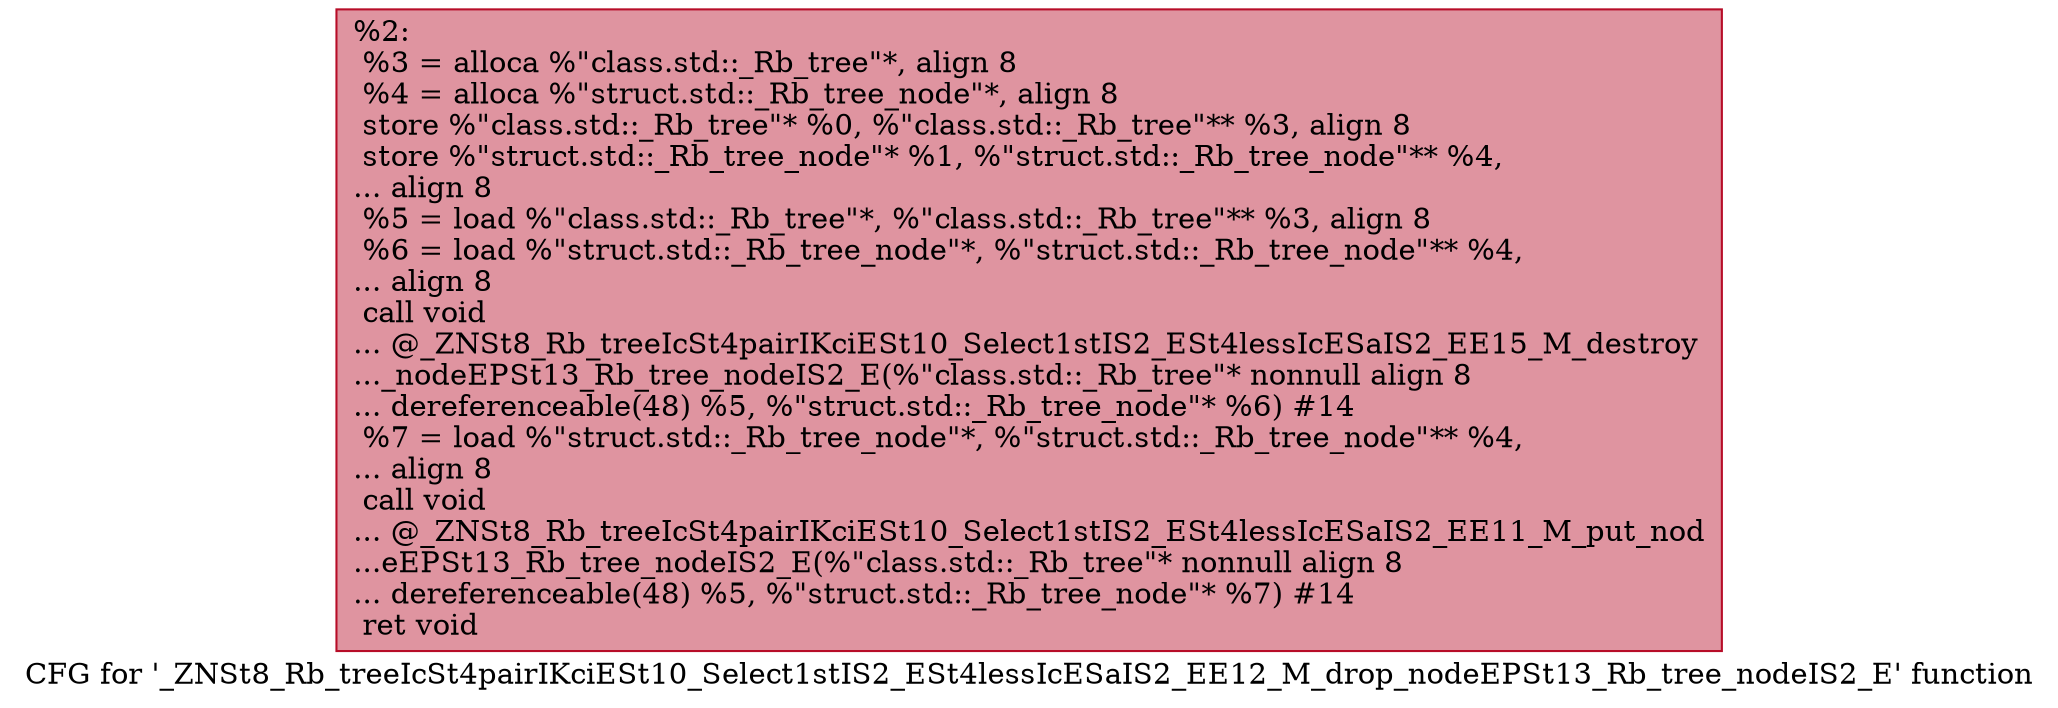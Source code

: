 digraph "CFG for '_ZNSt8_Rb_treeIcSt4pairIKciESt10_Select1stIS2_ESt4lessIcESaIS2_EE12_M_drop_nodeEPSt13_Rb_tree_nodeIS2_E' function" {
	label="CFG for '_ZNSt8_Rb_treeIcSt4pairIKciESt10_Select1stIS2_ESt4lessIcESaIS2_EE12_M_drop_nodeEPSt13_Rb_tree_nodeIS2_E' function";

	Node0x557bfd4feb00 [shape=record,color="#b70d28ff", style=filled, fillcolor="#b70d2870",label="{%2:\l  %3 = alloca %\"class.std::_Rb_tree\"*, align 8\l  %4 = alloca %\"struct.std::_Rb_tree_node\"*, align 8\l  store %\"class.std::_Rb_tree\"* %0, %\"class.std::_Rb_tree\"** %3, align 8\l  store %\"struct.std::_Rb_tree_node\"* %1, %\"struct.std::_Rb_tree_node\"** %4,\l... align 8\l  %5 = load %\"class.std::_Rb_tree\"*, %\"class.std::_Rb_tree\"** %3, align 8\l  %6 = load %\"struct.std::_Rb_tree_node\"*, %\"struct.std::_Rb_tree_node\"** %4,\l... align 8\l  call void\l... @_ZNSt8_Rb_treeIcSt4pairIKciESt10_Select1stIS2_ESt4lessIcESaIS2_EE15_M_destroy\l..._nodeEPSt13_Rb_tree_nodeIS2_E(%\"class.std::_Rb_tree\"* nonnull align 8\l... dereferenceable(48) %5, %\"struct.std::_Rb_tree_node\"* %6) #14\l  %7 = load %\"struct.std::_Rb_tree_node\"*, %\"struct.std::_Rb_tree_node\"** %4,\l... align 8\l  call void\l... @_ZNSt8_Rb_treeIcSt4pairIKciESt10_Select1stIS2_ESt4lessIcESaIS2_EE11_M_put_nod\l...eEPSt13_Rb_tree_nodeIS2_E(%\"class.std::_Rb_tree\"* nonnull align 8\l... dereferenceable(48) %5, %\"struct.std::_Rb_tree_node\"* %7) #14\l  ret void\l}"];
}
